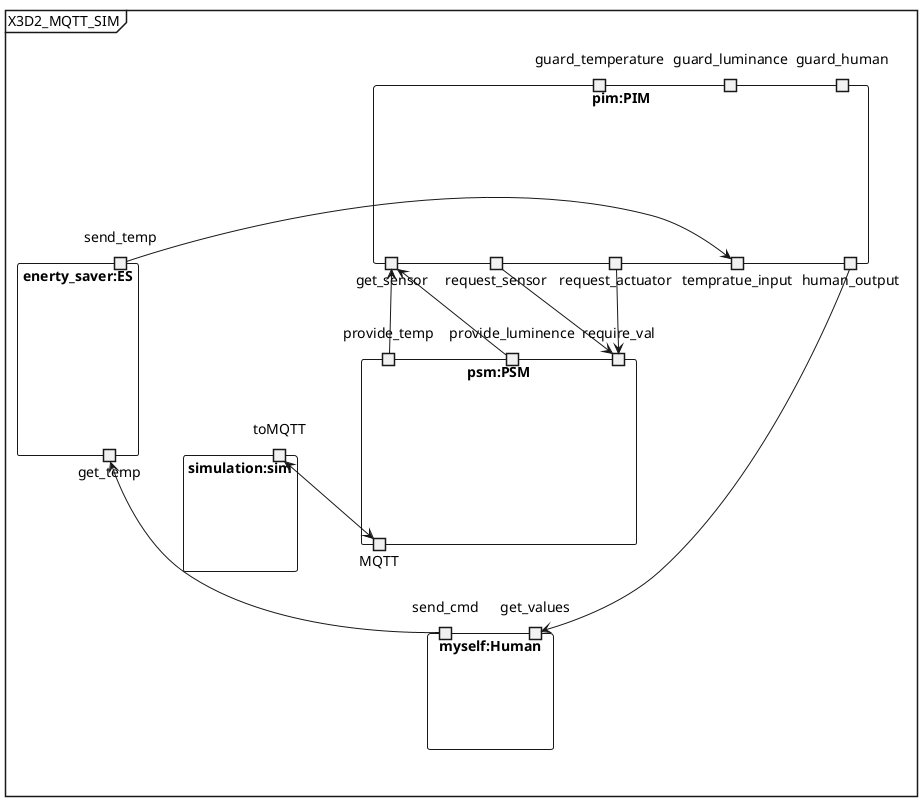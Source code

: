 @startuml X3D2_MQTT_SIM
mainframe X3D2_MQTT_SIM

'HUMAN
rectangle myself:Human {
    port send_cmd
    
    portin get_values
}

'PIM
rectangle pim:PIM {
    portout get_sensor
    portout request_sensor
    portout request_actuator
    portout tempratue_input
    portout human_output

    'guards
    port guard_temperature
    port guard_luminance
    port guard_human
}

'PSM
rectangle psm:PSM {
    portin provide_temp
    portin provide_luminence
    portin require_val
    portin require_val

    portout MQTT
}

'SIM
rectangle simulation:sim {
    port toMQTT
}

'energy saver
rectangle enerty_saver:ES {
    portin send_temp

    portout get_temp
}
 
provide_temp --> get_sensor
provide_luminence --> get_sensor

send_cmd --> get_temp
send_temp -> tempratue_input
 
request_sensor --> require_val
request_actuator --> require_val
human_output -----> get_values
 
toMQTT <--> MQTT
@enduml